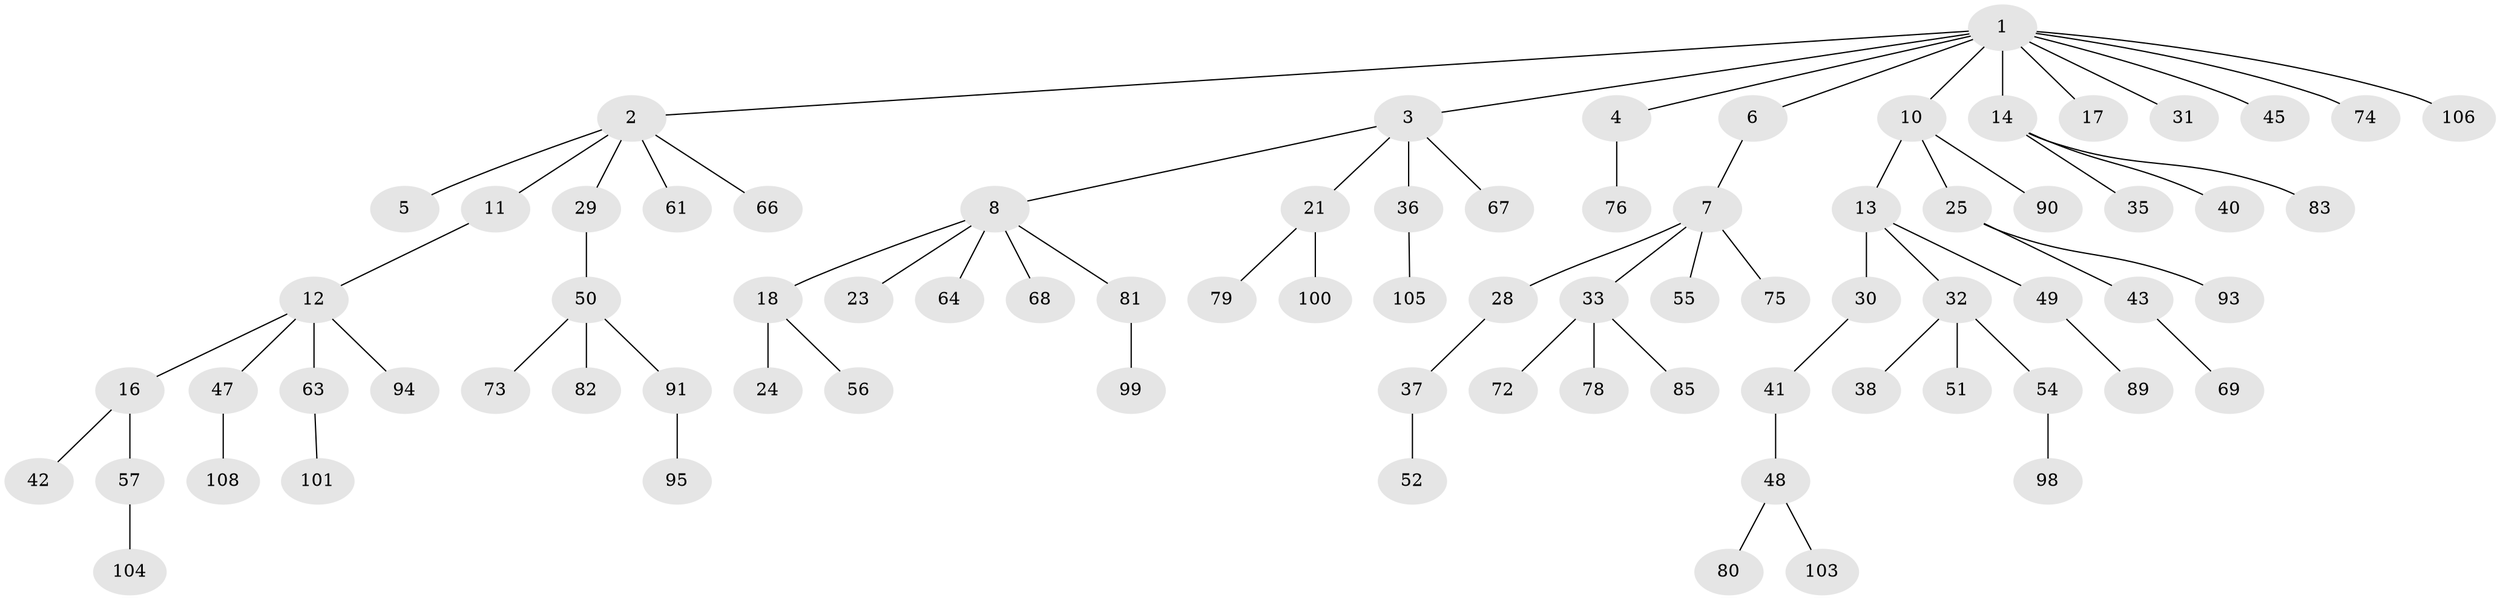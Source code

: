 // Generated by graph-tools (version 1.1) at 2025/52/02/27/25 19:52:10]
// undirected, 79 vertices, 78 edges
graph export_dot {
graph [start="1"]
  node [color=gray90,style=filled];
  1 [super="+9"];
  2 [super="+22"];
  3 [super="+46"];
  4;
  5;
  6 [super="+19"];
  7 [super="+15"];
  8 [super="+20"];
  10 [super="+44"];
  11 [super="+27"];
  12 [super="+59"];
  13 [super="+60"];
  14 [super="+65"];
  16;
  17;
  18 [super="+53"];
  21 [super="+62"];
  23;
  24;
  25 [super="+26"];
  28 [super="+39"];
  29;
  30 [super="+58"];
  31 [super="+70"];
  32 [super="+87"];
  33 [super="+34"];
  35;
  36;
  37;
  38;
  40 [super="+88"];
  41;
  42 [super="+96"];
  43;
  45;
  47 [super="+84"];
  48 [super="+107"];
  49 [super="+92"];
  50 [super="+71"];
  51;
  52 [super="+109"];
  54;
  55;
  56;
  57 [super="+86"];
  61;
  63;
  64;
  66;
  67;
  68 [super="+77"];
  69;
  72;
  73;
  74;
  75;
  76;
  78 [super="+102"];
  79;
  80;
  81 [super="+97"];
  82;
  83;
  85;
  89;
  90;
  91;
  93;
  94;
  95;
  98;
  99;
  100;
  101 [super="+110"];
  103;
  104;
  105;
  106;
  108;
  1 -- 2;
  1 -- 3;
  1 -- 4;
  1 -- 6;
  1 -- 10;
  1 -- 31;
  1 -- 45;
  1 -- 17;
  1 -- 106;
  1 -- 74;
  1 -- 14;
  2 -- 5;
  2 -- 11;
  2 -- 61;
  2 -- 66;
  2 -- 29;
  3 -- 8;
  3 -- 21;
  3 -- 36;
  3 -- 67;
  4 -- 76;
  6 -- 7;
  7 -- 28;
  7 -- 33;
  7 -- 55;
  7 -- 75;
  8 -- 18;
  8 -- 23;
  8 -- 64;
  8 -- 81;
  8 -- 68;
  10 -- 13;
  10 -- 25;
  10 -- 90;
  11 -- 12;
  12 -- 16;
  12 -- 47;
  12 -- 94;
  12 -- 63;
  13 -- 30;
  13 -- 32;
  13 -- 49;
  14 -- 35;
  14 -- 40;
  14 -- 83;
  16 -- 42;
  16 -- 57;
  18 -- 24;
  18 -- 56;
  21 -- 79;
  21 -- 100;
  25 -- 93;
  25 -- 43;
  28 -- 37;
  29 -- 50;
  30 -- 41;
  32 -- 38;
  32 -- 51;
  32 -- 54;
  33 -- 72;
  33 -- 85;
  33 -- 78;
  36 -- 105;
  37 -- 52;
  41 -- 48;
  43 -- 69;
  47 -- 108;
  48 -- 80;
  48 -- 103;
  49 -- 89;
  50 -- 73;
  50 -- 91;
  50 -- 82;
  54 -- 98;
  57 -- 104;
  63 -- 101;
  81 -- 99;
  91 -- 95;
}
